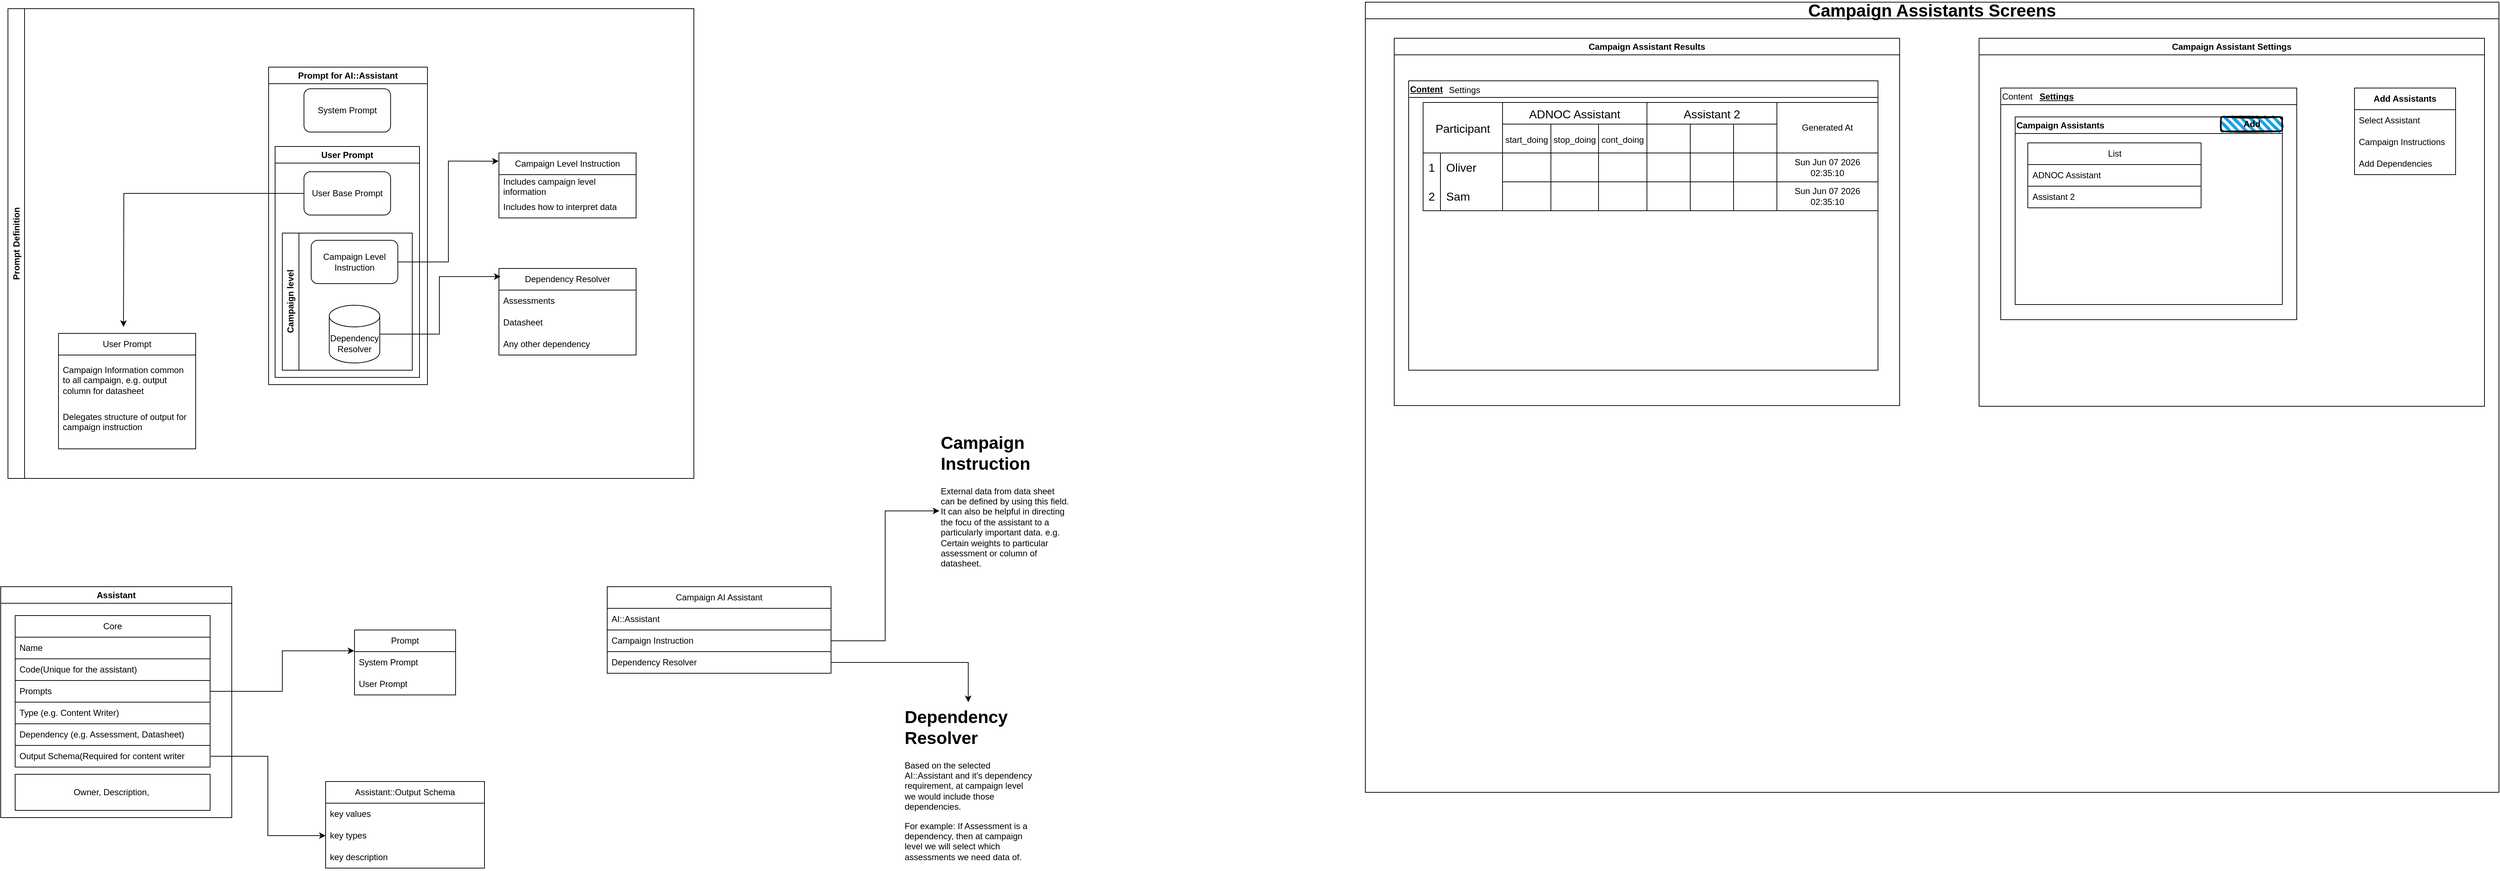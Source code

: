 <mxfile version="27.1.6">
  <diagram name="Page-1" id="SSzMfHvwIdfggM3md5LJ">
    <mxGraphModel dx="4072" dy="14756" grid="1" gridSize="10" guides="1" tooltips="1" connect="1" arrows="1" fold="1" page="1" pageScale="1" pageWidth="19200" pageHeight="12000" math="0" shadow="0">
      <root>
        <mxCell id="0" />
        <mxCell id="1" parent="0" />
        <mxCell id="PlvmzQfx7ljTFL7CO23Y-20" value="Campaign Level Instruction" style="swimlane;fontStyle=0;childLayout=stackLayout;horizontal=1;startSize=30;horizontalStack=0;resizeParent=1;resizeParentMax=0;resizeLast=0;collapsible=1;marginBottom=0;whiteSpace=wrap;html=1;" parent="1" vertex="1">
          <mxGeometry x="790" y="-661" width="190" height="90" as="geometry" />
        </mxCell>
        <mxCell id="PlvmzQfx7ljTFL7CO23Y-21" value="Includes campaign level information" style="text;strokeColor=none;fillColor=none;align=left;verticalAlign=middle;spacingLeft=4;spacingRight=4;overflow=hidden;points=[[0,0.5],[1,0.5]];portConstraint=eastwest;rotatable=0;whiteSpace=wrap;html=1;" parent="PlvmzQfx7ljTFL7CO23Y-20" vertex="1">
          <mxGeometry y="30" width="190" height="30" as="geometry" />
        </mxCell>
        <mxCell id="PlvmzQfx7ljTFL7CO23Y-23" value="Includes how to interpret data" style="text;strokeColor=none;fillColor=none;align=left;verticalAlign=middle;spacingLeft=4;spacingRight=4;overflow=hidden;points=[[0,0.5],[1,0.5]];portConstraint=eastwest;rotatable=0;whiteSpace=wrap;html=1;" parent="PlvmzQfx7ljTFL7CO23Y-20" vertex="1">
          <mxGeometry y="60" width="190" height="30" as="geometry" />
        </mxCell>
        <mxCell id="PlvmzQfx7ljTFL7CO23Y-27" value="Dependency Resolver" style="swimlane;fontStyle=0;childLayout=stackLayout;horizontal=1;startSize=30;horizontalStack=0;resizeParent=1;resizeParentMax=0;resizeLast=0;collapsible=1;marginBottom=0;whiteSpace=wrap;html=1;" parent="1" vertex="1">
          <mxGeometry x="790" y="-501" width="190" height="120" as="geometry" />
        </mxCell>
        <mxCell id="PlvmzQfx7ljTFL7CO23Y-28" value="Assessments" style="text;strokeColor=none;fillColor=none;align=left;verticalAlign=middle;spacingLeft=4;spacingRight=4;overflow=hidden;points=[[0,0.5],[1,0.5]];portConstraint=eastwest;rotatable=0;whiteSpace=wrap;html=1;" parent="PlvmzQfx7ljTFL7CO23Y-27" vertex="1">
          <mxGeometry y="30" width="190" height="30" as="geometry" />
        </mxCell>
        <mxCell id="PlvmzQfx7ljTFL7CO23Y-29" value="Datasheet" style="text;strokeColor=none;fillColor=none;align=left;verticalAlign=middle;spacingLeft=4;spacingRight=4;overflow=hidden;points=[[0,0.5],[1,0.5]];portConstraint=eastwest;rotatable=0;whiteSpace=wrap;html=1;" parent="PlvmzQfx7ljTFL7CO23Y-27" vertex="1">
          <mxGeometry y="60" width="190" height="30" as="geometry" />
        </mxCell>
        <mxCell id="PlvmzQfx7ljTFL7CO23Y-30" value="Any other dependency" style="text;strokeColor=none;fillColor=none;align=left;verticalAlign=middle;spacingLeft=4;spacingRight=4;overflow=hidden;points=[[0,0.5],[1,0.5]];portConstraint=eastwest;rotatable=0;whiteSpace=wrap;html=1;" parent="PlvmzQfx7ljTFL7CO23Y-27" vertex="1">
          <mxGeometry y="90" width="190" height="30" as="geometry" />
        </mxCell>
        <mxCell id="CMrl497mcLFZJ8g_c2Jp-1" value="User Prompt" style="swimlane;fontStyle=0;childLayout=stackLayout;horizontal=1;startSize=30;horizontalStack=0;resizeParent=1;resizeParentMax=0;resizeLast=0;collapsible=1;marginBottom=0;whiteSpace=wrap;html=1;" parent="1" vertex="1">
          <mxGeometry x="180" y="-411" width="190" height="160" as="geometry" />
        </mxCell>
        <mxCell id="CMrl497mcLFZJ8g_c2Jp-2" value="Campaign Information common to all campaign, e.g. output column for datasheet" style="text;strokeColor=none;fillColor=none;align=left;verticalAlign=middle;spacingLeft=4;spacingRight=4;overflow=hidden;points=[[0,0.5],[1,0.5]];portConstraint=eastwest;rotatable=0;whiteSpace=wrap;html=1;" parent="CMrl497mcLFZJ8g_c2Jp-1" vertex="1">
          <mxGeometry y="30" width="190" height="70" as="geometry" />
        </mxCell>
        <mxCell id="CMrl497mcLFZJ8g_c2Jp-3" value="Delegates structure of output for campaign instruction&lt;div&gt;&lt;br&gt;&lt;/div&gt;" style="text;strokeColor=none;fillColor=none;align=left;verticalAlign=middle;spacingLeft=4;spacingRight=4;overflow=hidden;points=[[0,0.5],[1,0.5]];portConstraint=eastwest;rotatable=0;whiteSpace=wrap;html=1;" parent="CMrl497mcLFZJ8g_c2Jp-1" vertex="1">
          <mxGeometry y="100" width="190" height="60" as="geometry" />
        </mxCell>
        <mxCell id="bE3iOkApcKu_SPNstHbB-1" value="Assistant" style="swimlane;whiteSpace=wrap;html=1;" vertex="1" parent="1">
          <mxGeometry x="100" y="-60" width="320" height="320" as="geometry" />
        </mxCell>
        <mxCell id="bE3iOkApcKu_SPNstHbB-2" value="Core" style="swimlane;fontStyle=0;childLayout=stackLayout;horizontal=1;startSize=30;horizontalStack=0;resizeParent=1;resizeParentMax=0;resizeLast=0;collapsible=1;marginBottom=0;whiteSpace=wrap;html=1;" vertex="1" parent="bE3iOkApcKu_SPNstHbB-1">
          <mxGeometry x="20" y="40" width="270" height="210" as="geometry" />
        </mxCell>
        <mxCell id="bE3iOkApcKu_SPNstHbB-3" value="Name" style="text;strokeColor=none;fillColor=none;align=left;verticalAlign=middle;spacingLeft=4;spacingRight=4;overflow=hidden;points=[[0,0.5],[1,0.5]];portConstraint=eastwest;rotatable=0;whiteSpace=wrap;html=1;" vertex="1" parent="bE3iOkApcKu_SPNstHbB-2">
          <mxGeometry y="30" width="270" height="30" as="geometry" />
        </mxCell>
        <mxCell id="bE3iOkApcKu_SPNstHbB-4" value="Code(Unique for the assistant)" style="text;strokeColor=default;fillColor=none;align=left;verticalAlign=middle;spacingLeft=4;spacingRight=4;overflow=hidden;points=[[0,0.5],[1,0.5]];portConstraint=eastwest;rotatable=0;whiteSpace=wrap;html=1;" vertex="1" parent="bE3iOkApcKu_SPNstHbB-2">
          <mxGeometry y="60" width="270" height="30" as="geometry" />
        </mxCell>
        <mxCell id="bE3iOkApcKu_SPNstHbB-5" value="Prompts" style="text;strokeColor=default;fillColor=none;align=left;verticalAlign=middle;spacingLeft=4;spacingRight=4;overflow=hidden;points=[[0,0.5],[1,0.5]];portConstraint=eastwest;rotatable=0;whiteSpace=wrap;html=1;" vertex="1" parent="bE3iOkApcKu_SPNstHbB-2">
          <mxGeometry y="90" width="270" height="30" as="geometry" />
        </mxCell>
        <mxCell id="bE3iOkApcKu_SPNstHbB-6" value="Type (e.g. Content Writer)" style="text;strokeColor=default;fillColor=none;align=left;verticalAlign=middle;spacingLeft=4;spacingRight=4;overflow=hidden;points=[[0,0.5],[1,0.5]];portConstraint=eastwest;rotatable=0;whiteSpace=wrap;html=1;" vertex="1" parent="bE3iOkApcKu_SPNstHbB-2">
          <mxGeometry y="120" width="270" height="30" as="geometry" />
        </mxCell>
        <mxCell id="bE3iOkApcKu_SPNstHbB-7" value="Dependency (e.g. Assessment, Datasheet)" style="text;strokeColor=default;fillColor=none;align=left;verticalAlign=middle;spacingLeft=4;spacingRight=4;overflow=hidden;points=[[0,0.5],[1,0.5]];portConstraint=eastwest;rotatable=0;whiteSpace=wrap;html=1;" vertex="1" parent="bE3iOkApcKu_SPNstHbB-2">
          <mxGeometry y="150" width="270" height="30" as="geometry" />
        </mxCell>
        <mxCell id="bE3iOkApcKu_SPNstHbB-8" value="Output Schema(Required for content writer" style="text;strokeColor=default;fillColor=none;align=left;verticalAlign=middle;spacingLeft=4;spacingRight=4;overflow=hidden;points=[[0,0.5],[1,0.5]];portConstraint=eastwest;rotatable=0;whiteSpace=wrap;html=1;perimeterSpacing=1;rounded=0;" vertex="1" parent="bE3iOkApcKu_SPNstHbB-2">
          <mxGeometry y="180" width="270" height="30" as="geometry" />
        </mxCell>
        <mxCell id="bE3iOkApcKu_SPNstHbB-20" value="" style="rounded=0;whiteSpace=wrap;html=1;" vertex="1" parent="bE3iOkApcKu_SPNstHbB-1">
          <mxGeometry x="20" y="260" width="270" height="50" as="geometry" />
        </mxCell>
        <mxCell id="bE3iOkApcKu_SPNstHbB-21" value="Owner, Description,&amp;nbsp;" style="text;html=1;align=center;verticalAlign=middle;whiteSpace=wrap;rounded=0;" vertex="1" parent="bE3iOkApcKu_SPNstHbB-1">
          <mxGeometry x="30" y="270" width="250" height="30" as="geometry" />
        </mxCell>
        <mxCell id="bE3iOkApcKu_SPNstHbB-9" value="Assistant::Output Schema" style="swimlane;fontStyle=0;childLayout=stackLayout;horizontal=1;startSize=30;horizontalStack=0;resizeParent=1;resizeParentMax=0;resizeLast=0;collapsible=1;marginBottom=0;whiteSpace=wrap;html=1;" vertex="1" parent="1">
          <mxGeometry x="550" y="210" width="220" height="120" as="geometry" />
        </mxCell>
        <mxCell id="bE3iOkApcKu_SPNstHbB-10" value="key values" style="text;strokeColor=none;fillColor=none;align=left;verticalAlign=middle;spacingLeft=4;spacingRight=4;overflow=hidden;points=[[0,0.5],[1,0.5]];portConstraint=eastwest;rotatable=0;whiteSpace=wrap;html=1;" vertex="1" parent="bE3iOkApcKu_SPNstHbB-9">
          <mxGeometry y="30" width="220" height="30" as="geometry" />
        </mxCell>
        <mxCell id="bE3iOkApcKu_SPNstHbB-11" value="key types" style="text;strokeColor=none;fillColor=none;align=left;verticalAlign=middle;spacingLeft=4;spacingRight=4;overflow=hidden;points=[[0,0.5],[1,0.5]];portConstraint=eastwest;rotatable=0;whiteSpace=wrap;html=1;" vertex="1" parent="bE3iOkApcKu_SPNstHbB-9">
          <mxGeometry y="60" width="220" height="30" as="geometry" />
        </mxCell>
        <mxCell id="bE3iOkApcKu_SPNstHbB-12" value="key description" style="text;strokeColor=none;fillColor=none;align=left;verticalAlign=middle;spacingLeft=4;spacingRight=4;overflow=hidden;points=[[0,0.5],[1,0.5]];portConstraint=eastwest;rotatable=0;whiteSpace=wrap;html=1;" vertex="1" parent="bE3iOkApcKu_SPNstHbB-9">
          <mxGeometry y="90" width="220" height="30" as="geometry" />
        </mxCell>
        <mxCell id="bE3iOkApcKu_SPNstHbB-13" style="edgeStyle=orthogonalEdgeStyle;rounded=0;orthogonalLoop=1;jettySize=auto;html=1;exitX=1;exitY=0.5;exitDx=0;exitDy=0;entryX=0;entryY=0.5;entryDx=0;entryDy=0;" edge="1" parent="1" source="bE3iOkApcKu_SPNstHbB-8" target="bE3iOkApcKu_SPNstHbB-11">
          <mxGeometry relative="1" as="geometry" />
        </mxCell>
        <mxCell id="bE3iOkApcKu_SPNstHbB-15" style="edgeStyle=orthogonalEdgeStyle;rounded=0;orthogonalLoop=1;jettySize=auto;html=1;exitX=1;exitY=0.5;exitDx=0;exitDy=0;entryX=-0.003;entryY=-0.038;entryDx=0;entryDy=0;entryPerimeter=0;" edge="1" parent="1" source="bE3iOkApcKu_SPNstHbB-5" target="bE3iOkApcKu_SPNstHbB-48">
          <mxGeometry relative="1" as="geometry">
            <mxPoint x="560" y="10" as="targetPoint" />
          </mxGeometry>
        </mxCell>
        <mxCell id="bE3iOkApcKu_SPNstHbB-16" value="Campaign AI Assistant" style="swimlane;fontStyle=0;childLayout=stackLayout;horizontal=1;startSize=30;horizontalStack=0;resizeParent=1;resizeParentMax=0;resizeLast=0;collapsible=1;marginBottom=0;whiteSpace=wrap;html=1;" vertex="1" parent="1">
          <mxGeometry x="940" y="-60" width="310" height="120" as="geometry" />
        </mxCell>
        <mxCell id="bE3iOkApcKu_SPNstHbB-18" value="AI::Assistant" style="text;strokeColor=none;fillColor=none;align=left;verticalAlign=middle;spacingLeft=4;spacingRight=4;overflow=hidden;points=[[0,0.5],[1,0.5]];portConstraint=eastwest;rotatable=0;whiteSpace=wrap;html=1;" vertex="1" parent="bE3iOkApcKu_SPNstHbB-16">
          <mxGeometry y="30" width="310" height="30" as="geometry" />
        </mxCell>
        <mxCell id="bE3iOkApcKu_SPNstHbB-19" value="Campaign Instruction" style="text;strokeColor=default;fillColor=none;align=left;verticalAlign=middle;spacingLeft=4;spacingRight=4;overflow=hidden;points=[[0,0.5],[1,0.5]];portConstraint=eastwest;rotatable=0;whiteSpace=wrap;html=1;" vertex="1" parent="bE3iOkApcKu_SPNstHbB-16">
          <mxGeometry y="60" width="310" height="30" as="geometry" />
        </mxCell>
        <mxCell id="bE3iOkApcKu_SPNstHbB-24" value="Dependency Resolver" style="text;strokeColor=none;fillColor=none;align=left;verticalAlign=middle;spacingLeft=4;spacingRight=4;overflow=hidden;points=[[0,0.5],[1,0.5]];portConstraint=eastwest;rotatable=0;whiteSpace=wrap;html=1;" vertex="1" parent="bE3iOkApcKu_SPNstHbB-16">
          <mxGeometry y="90" width="310" height="30" as="geometry" />
        </mxCell>
        <mxCell id="bE3iOkApcKu_SPNstHbB-32" value="Prompt for AI::Assistant" style="swimlane;whiteSpace=wrap;html=1;" vertex="1" parent="1">
          <mxGeometry x="471" y="-780" width="220" height="440" as="geometry" />
        </mxCell>
        <mxCell id="bE3iOkApcKu_SPNstHbB-33" value="System Prompt" style="rounded=1;whiteSpace=wrap;html=1;" vertex="1" parent="bE3iOkApcKu_SPNstHbB-32">
          <mxGeometry x="49" y="30" width="120" height="60" as="geometry" />
        </mxCell>
        <mxCell id="bE3iOkApcKu_SPNstHbB-41" style="edgeStyle=orthogonalEdgeStyle;rounded=0;orthogonalLoop=1;jettySize=auto;html=1;exitX=0;exitY=0.5;exitDx=0;exitDy=0;" edge="1" parent="bE3iOkApcKu_SPNstHbB-32" source="bE3iOkApcKu_SPNstHbB-34">
          <mxGeometry relative="1" as="geometry">
            <mxPoint x="-201" y="360" as="targetPoint" />
          </mxGeometry>
        </mxCell>
        <mxCell id="bE3iOkApcKu_SPNstHbB-34" value="User Base Prompt" style="rounded=1;whiteSpace=wrap;html=1;" vertex="1" parent="bE3iOkApcKu_SPNstHbB-32">
          <mxGeometry x="49" y="145" width="120" height="60" as="geometry" />
        </mxCell>
        <mxCell id="bE3iOkApcKu_SPNstHbB-35" value="Campaign level" style="swimlane;horizontal=0;whiteSpace=wrap;html=1;" vertex="1" parent="bE3iOkApcKu_SPNstHbB-32">
          <mxGeometry x="19" y="230" width="180" height="190" as="geometry" />
        </mxCell>
        <mxCell id="bE3iOkApcKu_SPNstHbB-36" value="Campaign Level Instruction" style="rounded=1;whiteSpace=wrap;html=1;" vertex="1" parent="bE3iOkApcKu_SPNstHbB-35">
          <mxGeometry x="40" y="10" width="120" height="60" as="geometry" />
        </mxCell>
        <mxCell id="bE3iOkApcKu_SPNstHbB-37" style="edgeStyle=orthogonalEdgeStyle;rounded=0;orthogonalLoop=1;jettySize=auto;html=1;exitX=1;exitY=0;exitDx=0;exitDy=0;" edge="1" parent="bE3iOkApcKu_SPNstHbB-32" source="bE3iOkApcKu_SPNstHbB-38">
          <mxGeometry relative="1" as="geometry">
            <mxPoint x="209.069" y="110" as="targetPoint" />
          </mxGeometry>
        </mxCell>
        <mxCell id="bE3iOkApcKu_SPNstHbB-38" value="User Prompt" style="swimlane;whiteSpace=wrap;html=1;" vertex="1" parent="bE3iOkApcKu_SPNstHbB-32">
          <mxGeometry x="9" y="110" width="200" height="320" as="geometry" />
        </mxCell>
        <mxCell id="bE3iOkApcKu_SPNstHbB-39" value="Dependency Resolver" style="shape=cylinder3;whiteSpace=wrap;html=1;boundedLbl=1;backgroundOutline=1;size=15;" vertex="1" parent="bE3iOkApcKu_SPNstHbB-38">
          <mxGeometry x="75" y="220" width="70" height="80" as="geometry" />
        </mxCell>
        <mxCell id="bE3iOkApcKu_SPNstHbB-42" style="edgeStyle=orthogonalEdgeStyle;rounded=0;orthogonalLoop=1;jettySize=auto;html=1;exitX=1;exitY=0.5;exitDx=0;exitDy=0;entryX=-0.002;entryY=0.126;entryDx=0;entryDy=0;entryPerimeter=0;" edge="1" parent="1" source="bE3iOkApcKu_SPNstHbB-36" target="PlvmzQfx7ljTFL7CO23Y-20">
          <mxGeometry relative="1" as="geometry" />
        </mxCell>
        <mxCell id="bE3iOkApcKu_SPNstHbB-43" style="edgeStyle=orthogonalEdgeStyle;rounded=0;orthogonalLoop=1;jettySize=auto;html=1;exitX=1;exitY=0.5;exitDx=0;exitDy=0;exitPerimeter=0;entryX=0.012;entryY=0.094;entryDx=0;entryDy=0;entryPerimeter=0;" edge="1" parent="1" source="bE3iOkApcKu_SPNstHbB-39" target="PlvmzQfx7ljTFL7CO23Y-27">
          <mxGeometry relative="1" as="geometry" />
        </mxCell>
        <mxCell id="bE3iOkApcKu_SPNstHbB-45" value="&lt;h1 style=&quot;margin-top: 0px;&quot;&gt;Dependency Resolver&lt;/h1&gt;&lt;p&gt;Based on the selected AI::Assistant and it&#39;s dependency requirement, at campaign level we would include those dependencies.&lt;/p&gt;&lt;p&gt;For example: If Assessment is a dependency, then at campaign level we will select which assessments we need data of.&lt;/p&gt;" style="text;html=1;whiteSpace=wrap;overflow=hidden;rounded=0;" vertex="1" parent="1">
          <mxGeometry x="1350" y="100" width="180" height="230" as="geometry" />
        </mxCell>
        <mxCell id="bE3iOkApcKu_SPNstHbB-46" style="edgeStyle=orthogonalEdgeStyle;rounded=0;orthogonalLoop=1;jettySize=auto;html=1;exitX=1;exitY=0.5;exitDx=0;exitDy=0;" edge="1" parent="1" source="bE3iOkApcKu_SPNstHbB-24" target="bE3iOkApcKu_SPNstHbB-45">
          <mxGeometry relative="1" as="geometry" />
        </mxCell>
        <mxCell id="bE3iOkApcKu_SPNstHbB-47" value="Prompt" style="swimlane;fontStyle=0;childLayout=stackLayout;horizontal=1;startSize=30;horizontalStack=0;resizeParent=1;resizeParentMax=0;resizeLast=0;collapsible=1;marginBottom=0;whiteSpace=wrap;html=1;" vertex="1" parent="1">
          <mxGeometry x="590" width="140" height="90" as="geometry" />
        </mxCell>
        <mxCell id="bE3iOkApcKu_SPNstHbB-48" value="System Prompt" style="text;strokeColor=none;fillColor=none;align=left;verticalAlign=middle;spacingLeft=4;spacingRight=4;overflow=hidden;points=[[0,0.5],[1,0.5]];portConstraint=eastwest;rotatable=0;whiteSpace=wrap;html=1;" vertex="1" parent="bE3iOkApcKu_SPNstHbB-47">
          <mxGeometry y="30" width="140" height="30" as="geometry" />
        </mxCell>
        <mxCell id="bE3iOkApcKu_SPNstHbB-49" value="User Prompt" style="text;strokeColor=none;fillColor=none;align=left;verticalAlign=middle;spacingLeft=4;spacingRight=4;overflow=hidden;points=[[0,0.5],[1,0.5]];portConstraint=eastwest;rotatable=0;whiteSpace=wrap;html=1;" vertex="1" parent="bE3iOkApcKu_SPNstHbB-47">
          <mxGeometry y="60" width="140" height="30" as="geometry" />
        </mxCell>
        <mxCell id="bE3iOkApcKu_SPNstHbB-51" value="&lt;h1 style=&quot;margin-top: 0px;&quot;&gt;Campaign Instruction&lt;/h1&gt;&lt;p&gt;External data from data sheet can be defined by using this field. It can also be helpful in directing the focu of the assistant to a particularly important data. e.g. Certain weights to particular assessment or column of datasheet.&lt;/p&gt;" style="text;html=1;whiteSpace=wrap;overflow=hidden;rounded=0;" vertex="1" parent="1">
          <mxGeometry x="1400" y="-280" width="180" height="230" as="geometry" />
        </mxCell>
        <mxCell id="bE3iOkApcKu_SPNstHbB-52" style="edgeStyle=orthogonalEdgeStyle;rounded=0;orthogonalLoop=1;jettySize=auto;html=1;exitX=1;exitY=0.5;exitDx=0;exitDy=0;entryX=0;entryY=0.5;entryDx=0;entryDy=0;" edge="1" parent="1" source="bE3iOkApcKu_SPNstHbB-19" target="bE3iOkApcKu_SPNstHbB-51">
          <mxGeometry relative="1" as="geometry" />
        </mxCell>
        <mxCell id="bE3iOkApcKu_SPNstHbB-53" value="Prompt Definition" style="swimlane;horizontal=0;whiteSpace=wrap;html=1;" vertex="1" parent="1">
          <mxGeometry x="110" y="-861" width="950" height="651" as="geometry" />
        </mxCell>
        <mxCell id="bE3iOkApcKu_SPNstHbB-54" value="Campaign Assistants Screens" style="swimlane;whiteSpace=wrap;html=1;swimlaneLine=1;fontSize=24;" vertex="1" parent="1">
          <mxGeometry x="1990" y="-870" width="1570" height="1095" as="geometry" />
        </mxCell>
        <mxCell id="bE3iOkApcKu_SPNstHbB-55" value="Campaign Assistant Results" style="swimlane;whiteSpace=wrap;html=1;" vertex="1" parent="bE3iOkApcKu_SPNstHbB-54">
          <mxGeometry x="40" y="50" width="700" height="509" as="geometry" />
        </mxCell>
        <mxCell id="bE3iOkApcKu_SPNstHbB-57" value="ADNOC Assistant" style="shape=table;startSize=30;container=1;collapsible=0;childLayout=tableLayout;strokeColor=default;fontSize=16;" vertex="1" parent="bE3iOkApcKu_SPNstHbB-55">
          <mxGeometry x="150" y="89" width="200" height="150" as="geometry" />
        </mxCell>
        <mxCell id="bE3iOkApcKu_SPNstHbB-58" value="" style="shape=tableRow;horizontal=0;startSize=0;swimlaneHead=0;swimlaneBody=0;strokeColor=inherit;top=0;left=0;bottom=0;right=0;collapsible=0;dropTarget=0;fillColor=none;points=[[0,0.5],[1,0.5]];portConstraint=eastwest;fontSize=16;" vertex="1" parent="bE3iOkApcKu_SPNstHbB-57">
          <mxGeometry y="30" width="200" height="40" as="geometry" />
        </mxCell>
        <mxCell id="bE3iOkApcKu_SPNstHbB-59" value="&lt;font style=&quot;font-size: 12px;&quot;&gt;start_doing&lt;/font&gt;" style="shape=partialRectangle;html=1;whiteSpace=wrap;connectable=0;strokeColor=inherit;overflow=hidden;fillColor=none;top=0;left=0;bottom=0;right=0;pointerEvents=1;fontSize=16;" vertex="1" parent="bE3iOkApcKu_SPNstHbB-58">
          <mxGeometry width="67" height="40" as="geometry">
            <mxRectangle width="67" height="40" as="alternateBounds" />
          </mxGeometry>
        </mxCell>
        <mxCell id="bE3iOkApcKu_SPNstHbB-60" value="&lt;span style=&quot;font-size: 12px;&quot;&gt;stop_doing&lt;/span&gt;" style="shape=partialRectangle;html=1;whiteSpace=wrap;connectable=0;strokeColor=inherit;overflow=hidden;fillColor=none;top=0;left=0;bottom=0;right=0;pointerEvents=1;fontSize=16;" vertex="1" parent="bE3iOkApcKu_SPNstHbB-58">
          <mxGeometry x="67" width="66" height="40" as="geometry">
            <mxRectangle width="66" height="40" as="alternateBounds" />
          </mxGeometry>
        </mxCell>
        <mxCell id="bE3iOkApcKu_SPNstHbB-61" value="&lt;font style=&quot;font-size: 12px;&quot;&gt;cont_doing&lt;/font&gt;" style="shape=partialRectangle;html=1;whiteSpace=wrap;connectable=0;strokeColor=inherit;overflow=hidden;fillColor=none;top=0;left=0;bottom=0;right=0;pointerEvents=1;fontSize=16;" vertex="1" parent="bE3iOkApcKu_SPNstHbB-58">
          <mxGeometry x="133" width="67" height="40" as="geometry">
            <mxRectangle width="67" height="40" as="alternateBounds" />
          </mxGeometry>
        </mxCell>
        <mxCell id="bE3iOkApcKu_SPNstHbB-62" value="" style="shape=tableRow;horizontal=0;startSize=0;swimlaneHead=0;swimlaneBody=0;strokeColor=inherit;top=0;left=0;bottom=0;right=0;collapsible=0;dropTarget=0;fillColor=none;points=[[0,0.5],[1,0.5]];portConstraint=eastwest;fontSize=16;" vertex="1" parent="bE3iOkApcKu_SPNstHbB-57">
          <mxGeometry y="70" width="200" height="40" as="geometry" />
        </mxCell>
        <mxCell id="bE3iOkApcKu_SPNstHbB-63" value="" style="shape=partialRectangle;html=1;whiteSpace=wrap;connectable=0;strokeColor=inherit;overflow=hidden;fillColor=none;top=0;left=0;bottom=0;right=0;pointerEvents=1;fontSize=16;" vertex="1" parent="bE3iOkApcKu_SPNstHbB-62">
          <mxGeometry width="67" height="40" as="geometry">
            <mxRectangle width="67" height="40" as="alternateBounds" />
          </mxGeometry>
        </mxCell>
        <mxCell id="bE3iOkApcKu_SPNstHbB-64" value="" style="shape=partialRectangle;html=1;whiteSpace=wrap;connectable=0;strokeColor=inherit;overflow=hidden;fillColor=none;top=0;left=0;bottom=0;right=0;pointerEvents=1;fontSize=16;" vertex="1" parent="bE3iOkApcKu_SPNstHbB-62">
          <mxGeometry x="67" width="66" height="40" as="geometry">
            <mxRectangle width="66" height="40" as="alternateBounds" />
          </mxGeometry>
        </mxCell>
        <mxCell id="bE3iOkApcKu_SPNstHbB-65" value="" style="shape=partialRectangle;html=1;whiteSpace=wrap;connectable=0;strokeColor=inherit;overflow=hidden;fillColor=none;top=0;left=0;bottom=0;right=0;pointerEvents=1;fontSize=16;" vertex="1" parent="bE3iOkApcKu_SPNstHbB-62">
          <mxGeometry x="133" width="67" height="40" as="geometry">
            <mxRectangle width="67" height="40" as="alternateBounds" />
          </mxGeometry>
        </mxCell>
        <mxCell id="bE3iOkApcKu_SPNstHbB-66" value="" style="shape=tableRow;horizontal=0;startSize=0;swimlaneHead=0;swimlaneBody=0;strokeColor=inherit;top=0;left=0;bottom=0;right=0;collapsible=0;dropTarget=0;fillColor=none;points=[[0,0.5],[1,0.5]];portConstraint=eastwest;fontSize=16;" vertex="1" parent="bE3iOkApcKu_SPNstHbB-57">
          <mxGeometry y="110" width="200" height="40" as="geometry" />
        </mxCell>
        <mxCell id="bE3iOkApcKu_SPNstHbB-67" value="" style="shape=partialRectangle;html=1;whiteSpace=wrap;connectable=0;strokeColor=inherit;overflow=hidden;fillColor=none;top=0;left=0;bottom=0;right=0;pointerEvents=1;fontSize=16;" vertex="1" parent="bE3iOkApcKu_SPNstHbB-66">
          <mxGeometry width="67" height="40" as="geometry">
            <mxRectangle width="67" height="40" as="alternateBounds" />
          </mxGeometry>
        </mxCell>
        <mxCell id="bE3iOkApcKu_SPNstHbB-68" value="" style="shape=partialRectangle;html=1;whiteSpace=wrap;connectable=0;strokeColor=inherit;overflow=hidden;fillColor=none;top=0;left=0;bottom=0;right=0;pointerEvents=1;fontSize=16;" vertex="1" parent="bE3iOkApcKu_SPNstHbB-66">
          <mxGeometry x="67" width="66" height="40" as="geometry">
            <mxRectangle width="66" height="40" as="alternateBounds" />
          </mxGeometry>
        </mxCell>
        <mxCell id="bE3iOkApcKu_SPNstHbB-69" value="" style="shape=partialRectangle;html=1;whiteSpace=wrap;connectable=0;strokeColor=inherit;overflow=hidden;fillColor=none;top=0;left=0;bottom=0;right=0;pointerEvents=1;fontSize=16;" vertex="1" parent="bE3iOkApcKu_SPNstHbB-66">
          <mxGeometry x="133" width="67" height="40" as="geometry">
            <mxRectangle width="67" height="40" as="alternateBounds" />
          </mxGeometry>
        </mxCell>
        <mxCell id="bE3iOkApcKu_SPNstHbB-84" value="Assistant 2" style="shape=table;startSize=30;container=1;collapsible=0;childLayout=tableLayout;strokeColor=default;fontSize=16;" vertex="1" parent="bE3iOkApcKu_SPNstHbB-55">
          <mxGeometry x="350" y="89" width="180" height="150" as="geometry" />
        </mxCell>
        <mxCell id="bE3iOkApcKu_SPNstHbB-93" value="" style="shape=tableRow;horizontal=1;startSize=0;swimlaneHead=0;swimlaneBody=0;strokeColor=inherit;top=0;left=0;bottom=0;right=0;collapsible=0;dropTarget=0;fillColor=none;points=[[0,0.5],[1,0.5]];portConstraint=eastwest;fontSize=16;" vertex="1" parent="bE3iOkApcKu_SPNstHbB-84">
          <mxGeometry y="30" width="180" height="40" as="geometry" />
        </mxCell>
        <mxCell id="bE3iOkApcKu_SPNstHbB-94" value="" style="shape=partialRectangle;html=1;whiteSpace=wrap;connectable=0;strokeColor=inherit;overflow=hidden;fillColor=none;top=0;left=0;bottom=0;right=0;pointerEvents=1;fontSize=16;" vertex="1" parent="bE3iOkApcKu_SPNstHbB-93">
          <mxGeometry width="60" height="40" as="geometry">
            <mxRectangle width="60" height="40" as="alternateBounds" />
          </mxGeometry>
        </mxCell>
        <mxCell id="bE3iOkApcKu_SPNstHbB-95" value="" style="shape=partialRectangle;html=1;whiteSpace=wrap;connectable=0;strokeColor=inherit;overflow=hidden;fillColor=none;top=0;left=0;bottom=0;right=0;pointerEvents=1;fontSize=16;" vertex="1" parent="bE3iOkApcKu_SPNstHbB-93">
          <mxGeometry x="60" width="60" height="40" as="geometry">
            <mxRectangle width="60" height="40" as="alternateBounds" />
          </mxGeometry>
        </mxCell>
        <mxCell id="bE3iOkApcKu_SPNstHbB-96" value="" style="shape=partialRectangle;html=1;whiteSpace=wrap;connectable=0;strokeColor=inherit;overflow=hidden;fillColor=none;top=0;left=0;bottom=0;right=0;pointerEvents=1;fontSize=16;" vertex="1" parent="bE3iOkApcKu_SPNstHbB-93">
          <mxGeometry x="120" width="60" height="40" as="geometry">
            <mxRectangle width="60" height="40" as="alternateBounds" />
          </mxGeometry>
        </mxCell>
        <mxCell id="bE3iOkApcKu_SPNstHbB-85" value="" style="shape=tableRow;horizontal=0;startSize=0;swimlaneHead=0;swimlaneBody=0;strokeColor=inherit;top=0;left=0;bottom=0;right=0;collapsible=0;dropTarget=0;fillColor=none;points=[[0,0.5],[1,0.5]];portConstraint=eastwest;fontSize=16;" vertex="1" parent="bE3iOkApcKu_SPNstHbB-84">
          <mxGeometry y="70" width="180" height="40" as="geometry" />
        </mxCell>
        <mxCell id="bE3iOkApcKu_SPNstHbB-86" value="" style="shape=partialRectangle;html=1;whiteSpace=wrap;connectable=0;strokeColor=inherit;overflow=hidden;fillColor=none;top=0;left=0;bottom=0;right=0;pointerEvents=1;fontSize=16;" vertex="1" parent="bE3iOkApcKu_SPNstHbB-85">
          <mxGeometry width="60" height="40" as="geometry">
            <mxRectangle width="60" height="40" as="alternateBounds" />
          </mxGeometry>
        </mxCell>
        <mxCell id="bE3iOkApcKu_SPNstHbB-87" value="" style="shape=partialRectangle;html=1;whiteSpace=wrap;connectable=0;strokeColor=inherit;overflow=hidden;fillColor=none;top=0;left=0;bottom=0;right=0;pointerEvents=1;fontSize=16;" vertex="1" parent="bE3iOkApcKu_SPNstHbB-85">
          <mxGeometry x="60" width="60" height="40" as="geometry">
            <mxRectangle width="60" height="40" as="alternateBounds" />
          </mxGeometry>
        </mxCell>
        <mxCell id="bE3iOkApcKu_SPNstHbB-88" value="" style="shape=partialRectangle;html=1;whiteSpace=wrap;connectable=0;strokeColor=inherit;overflow=hidden;fillColor=none;top=0;left=0;bottom=0;right=0;pointerEvents=1;fontSize=16;" vertex="1" parent="bE3iOkApcKu_SPNstHbB-85">
          <mxGeometry x="120" width="60" height="40" as="geometry">
            <mxRectangle width="60" height="40" as="alternateBounds" />
          </mxGeometry>
        </mxCell>
        <mxCell id="bE3iOkApcKu_SPNstHbB-89" value="" style="shape=tableRow;horizontal=0;startSize=0;swimlaneHead=0;swimlaneBody=0;strokeColor=inherit;top=0;left=0;bottom=0;right=0;collapsible=0;dropTarget=0;fillColor=none;points=[[0,0.5],[1,0.5]];portConstraint=eastwest;fontSize=16;" vertex="1" parent="bE3iOkApcKu_SPNstHbB-84">
          <mxGeometry y="110" width="180" height="40" as="geometry" />
        </mxCell>
        <mxCell id="bE3iOkApcKu_SPNstHbB-90" value="" style="shape=partialRectangle;html=1;whiteSpace=wrap;connectable=0;strokeColor=inherit;overflow=hidden;fillColor=none;top=0;left=0;bottom=0;right=0;pointerEvents=1;fontSize=16;" vertex="1" parent="bE3iOkApcKu_SPNstHbB-89">
          <mxGeometry width="60" height="40" as="geometry">
            <mxRectangle width="60" height="40" as="alternateBounds" />
          </mxGeometry>
        </mxCell>
        <mxCell id="bE3iOkApcKu_SPNstHbB-91" value="" style="shape=partialRectangle;html=1;whiteSpace=wrap;connectable=0;strokeColor=inherit;overflow=hidden;fillColor=none;top=0;left=0;bottom=0;right=0;pointerEvents=1;fontSize=16;" vertex="1" parent="bE3iOkApcKu_SPNstHbB-89">
          <mxGeometry x="60" width="60" height="40" as="geometry">
            <mxRectangle width="60" height="40" as="alternateBounds" />
          </mxGeometry>
        </mxCell>
        <mxCell id="bE3iOkApcKu_SPNstHbB-92" value="" style="shape=partialRectangle;html=1;whiteSpace=wrap;connectable=0;strokeColor=inherit;overflow=hidden;fillColor=none;top=0;left=0;bottom=0;right=0;pointerEvents=1;fontSize=16;" vertex="1" parent="bE3iOkApcKu_SPNstHbB-89">
          <mxGeometry x="120" width="60" height="40" as="geometry">
            <mxRectangle width="60" height="40" as="alternateBounds" />
          </mxGeometry>
        </mxCell>
        <mxCell id="bE3iOkApcKu_SPNstHbB-97" value="Participant" style="shape=table;startSize=70;container=1;collapsible=0;childLayout=tableLayout;fixedRows=1;rowLines=0;fontStyle=0;strokeColor=default;fontSize=16;" vertex="1" parent="bE3iOkApcKu_SPNstHbB-55">
          <mxGeometry x="40" y="89" width="110" height="150" as="geometry" />
        </mxCell>
        <mxCell id="bE3iOkApcKu_SPNstHbB-98" value="" style="shape=tableRow;horizontal=0;startSize=0;swimlaneHead=0;swimlaneBody=0;top=0;left=0;bottom=0;right=0;collapsible=0;dropTarget=0;fillColor=none;points=[[0,0.5],[1,0.5]];portConstraint=eastwest;strokeColor=inherit;fontSize=16;" vertex="1" parent="bE3iOkApcKu_SPNstHbB-97">
          <mxGeometry y="70" width="110" height="40" as="geometry" />
        </mxCell>
        <mxCell id="bE3iOkApcKu_SPNstHbB-99" value="1" style="shape=partialRectangle;html=1;whiteSpace=wrap;connectable=0;fillColor=none;top=0;left=0;bottom=0;right=0;overflow=hidden;pointerEvents=1;strokeColor=inherit;fontSize=16;" vertex="1" parent="bE3iOkApcKu_SPNstHbB-98">
          <mxGeometry width="24" height="40" as="geometry">
            <mxRectangle width="24" height="40" as="alternateBounds" />
          </mxGeometry>
        </mxCell>
        <mxCell id="bE3iOkApcKu_SPNstHbB-100" value="Oliver" style="shape=partialRectangle;html=1;whiteSpace=wrap;connectable=0;fillColor=none;top=0;left=0;bottom=0;right=0;align=left;spacingLeft=6;overflow=hidden;strokeColor=inherit;fontSize=16;" vertex="1" parent="bE3iOkApcKu_SPNstHbB-98">
          <mxGeometry x="24" width="86" height="40" as="geometry">
            <mxRectangle width="86" height="40" as="alternateBounds" />
          </mxGeometry>
        </mxCell>
        <mxCell id="bE3iOkApcKu_SPNstHbB-101" value="" style="shape=tableRow;horizontal=0;startSize=0;swimlaneHead=0;swimlaneBody=0;top=0;left=0;bottom=0;right=0;collapsible=0;dropTarget=0;fillColor=none;points=[[0,0.5],[1,0.5]];portConstraint=eastwest;strokeColor=inherit;fontSize=16;" vertex="1" parent="bE3iOkApcKu_SPNstHbB-97">
          <mxGeometry y="110" width="110" height="40" as="geometry" />
        </mxCell>
        <mxCell id="bE3iOkApcKu_SPNstHbB-102" value="2" style="shape=partialRectangle;html=1;whiteSpace=wrap;connectable=0;fillColor=none;top=0;left=0;bottom=0;right=0;overflow=hidden;strokeColor=inherit;fontSize=16;" vertex="1" parent="bE3iOkApcKu_SPNstHbB-101">
          <mxGeometry width="24" height="40" as="geometry">
            <mxRectangle width="24" height="40" as="alternateBounds" />
          </mxGeometry>
        </mxCell>
        <mxCell id="bE3iOkApcKu_SPNstHbB-103" value="Sam" style="shape=partialRectangle;html=1;whiteSpace=wrap;connectable=0;fillColor=none;top=0;left=0;bottom=0;right=0;align=left;spacingLeft=6;overflow=hidden;strokeColor=inherit;fontSize=16;" vertex="1" parent="bE3iOkApcKu_SPNstHbB-101">
          <mxGeometry x="24" width="86" height="40" as="geometry">
            <mxRectangle width="86" height="40" as="alternateBounds" />
          </mxGeometry>
        </mxCell>
        <mxCell id="bE3iOkApcKu_SPNstHbB-107" value="&lt;u&gt;Content&lt;/u&gt;" style="swimlane;whiteSpace=wrap;html=1;align=left;" vertex="1" parent="bE3iOkApcKu_SPNstHbB-55">
          <mxGeometry x="20" y="59" width="650" height="401" as="geometry" />
        </mxCell>
        <mxCell id="bE3iOkApcKu_SPNstHbB-108" value="Settings" style="text;html=1;align=center;verticalAlign=middle;whiteSpace=wrap;rounded=0;" vertex="1" parent="bE3iOkApcKu_SPNstHbB-107">
          <mxGeometry x="45" y="-5" width="65" height="35" as="geometry" />
        </mxCell>
        <mxCell id="bE3iOkApcKu_SPNstHbB-112" value="Generated At" style="swimlane;fontStyle=0;childLayout=stackLayout;horizontal=1;startSize=70;horizontalStack=0;resizeParent=1;resizeParentMax=0;resizeLast=0;collapsible=1;marginBottom=0;whiteSpace=wrap;html=1;" vertex="1" parent="bE3iOkApcKu_SPNstHbB-107">
          <mxGeometry x="510" y="30" width="140" height="150" as="geometry" />
        </mxCell>
        <UserObject label="%date{ddd mmm dd yyyy HH:MM:ss}%" placeholders="1" id="bE3iOkApcKu_SPNstHbB-116">
          <mxCell style="text;html=1;strokeColor=none;fillColor=none;align=center;verticalAlign=middle;whiteSpace=wrap;overflow=hidden;" vertex="1" parent="bE3iOkApcKu_SPNstHbB-112">
            <mxGeometry y="70" width="140" height="40" as="geometry" />
          </mxCell>
        </UserObject>
        <UserObject label="%date{ddd mmm dd yyyy HH:MM:ss}%" placeholders="1" id="bE3iOkApcKu_SPNstHbB-117">
          <mxCell style="text;html=1;strokeColor=default;fillColor=none;align=center;verticalAlign=middle;whiteSpace=wrap;overflow=hidden;" vertex="1" parent="bE3iOkApcKu_SPNstHbB-112">
            <mxGeometry y="110" width="140" height="40" as="geometry" />
          </mxCell>
        </UserObject>
        <mxCell id="bE3iOkApcKu_SPNstHbB-56" value="Campaign Assistant Settings" style="swimlane;whiteSpace=wrap;html=1;" vertex="1" parent="bE3iOkApcKu_SPNstHbB-54">
          <mxGeometry x="850" y="50" width="700" height="510" as="geometry" />
        </mxCell>
        <mxCell id="bE3iOkApcKu_SPNstHbB-109" value="&lt;span style=&quot;font-weight: normal;&quot;&gt;Content&lt;/span&gt;" style="swimlane;whiteSpace=wrap;html=1;align=left;" vertex="1" parent="bE3iOkApcKu_SPNstHbB-56">
          <mxGeometry x="30" y="69" width="410" height="321" as="geometry" />
        </mxCell>
        <mxCell id="bE3iOkApcKu_SPNstHbB-110" value="&lt;b&gt;&lt;u&gt;Settings&lt;/u&gt;&lt;/b&gt;" style="text;html=1;align=center;verticalAlign=middle;whiteSpace=wrap;rounded=0;" vertex="1" parent="bE3iOkApcKu_SPNstHbB-109">
          <mxGeometry x="45" y="-6" width="65" height="35" as="geometry" />
        </mxCell>
        <mxCell id="bE3iOkApcKu_SPNstHbB-123" value="Campaign Assistants" style="swimlane;whiteSpace=wrap;html=1;align=left;" vertex="1" parent="bE3iOkApcKu_SPNstHbB-109">
          <mxGeometry x="20" y="40" width="370" height="260" as="geometry" />
        </mxCell>
        <mxCell id="bE3iOkApcKu_SPNstHbB-124" value="" style="rounded=1;whiteSpace=wrap;html=1;strokeWidth=2;fillWeight=4;hachureGap=8;hachureAngle=45;fillColor=#1ba1e2;sketch=1;" vertex="1" parent="bE3iOkApcKu_SPNstHbB-123">
          <mxGeometry x="285" width="85" height="20" as="geometry" />
        </mxCell>
        <mxCell id="bE3iOkApcKu_SPNstHbB-125" value="Add" style="text;html=1;align=center;verticalAlign=middle;whiteSpace=wrap;rounded=0;fontStyle=1" vertex="1" parent="bE3iOkApcKu_SPNstHbB-123">
          <mxGeometry x="297.5" y="-5" width="60" height="30" as="geometry" />
        </mxCell>
        <mxCell id="bE3iOkApcKu_SPNstHbB-135" value="List" style="swimlane;fontStyle=0;childLayout=stackLayout;horizontal=1;startSize=30;horizontalStack=0;resizeParent=1;resizeParentMax=0;resizeLast=0;collapsible=1;marginBottom=0;whiteSpace=wrap;html=1;" vertex="1" parent="bE3iOkApcKu_SPNstHbB-123">
          <mxGeometry x="17.5" y="36" width="240" height="90" as="geometry" />
        </mxCell>
        <mxCell id="bE3iOkApcKu_SPNstHbB-136" value="ADNOC Assistant" style="text;strokeColor=none;fillColor=none;align=left;verticalAlign=middle;spacingLeft=4;spacingRight=4;overflow=hidden;points=[[0,0.5],[1,0.5]];portConstraint=eastwest;rotatable=0;whiteSpace=wrap;html=1;" vertex="1" parent="bE3iOkApcKu_SPNstHbB-135">
          <mxGeometry y="30" width="240" height="30" as="geometry" />
        </mxCell>
        <mxCell id="bE3iOkApcKu_SPNstHbB-137" value="Assistant 2" style="text;strokeColor=default;fillColor=none;align=left;verticalAlign=middle;spacingLeft=4;spacingRight=4;overflow=hidden;points=[[0,0.5],[1,0.5]];portConstraint=eastwest;rotatable=0;whiteSpace=wrap;html=1;" vertex="1" parent="bE3iOkApcKu_SPNstHbB-135">
          <mxGeometry y="60" width="240" height="30" as="geometry" />
        </mxCell>
        <mxCell id="bE3iOkApcKu_SPNstHbB-141" value="&lt;b&gt;Add Assistants&lt;/b&gt;" style="swimlane;fontStyle=0;childLayout=stackLayout;horizontal=1;startSize=30;horizontalStack=0;resizeParent=1;resizeParentMax=0;resizeLast=0;collapsible=1;marginBottom=0;whiteSpace=wrap;html=1;" vertex="1" parent="bE3iOkApcKu_SPNstHbB-56">
          <mxGeometry x="520" y="69" width="140" height="120" as="geometry" />
        </mxCell>
        <mxCell id="bE3iOkApcKu_SPNstHbB-142" value="Select Assistant" style="text;strokeColor=none;fillColor=none;align=left;verticalAlign=middle;spacingLeft=4;spacingRight=4;overflow=hidden;points=[[0,0.5],[1,0.5]];portConstraint=eastwest;rotatable=0;whiteSpace=wrap;html=1;" vertex="1" parent="bE3iOkApcKu_SPNstHbB-141">
          <mxGeometry y="30" width="140" height="30" as="geometry" />
        </mxCell>
        <mxCell id="bE3iOkApcKu_SPNstHbB-143" value="Campaign Instructions" style="text;strokeColor=none;fillColor=none;align=left;verticalAlign=middle;spacingLeft=4;spacingRight=4;overflow=hidden;points=[[0,0.5],[1,0.5]];portConstraint=eastwest;rotatable=0;whiteSpace=wrap;html=1;" vertex="1" parent="bE3iOkApcKu_SPNstHbB-141">
          <mxGeometry y="60" width="140" height="30" as="geometry" />
        </mxCell>
        <mxCell id="bE3iOkApcKu_SPNstHbB-144" value="Add Dependencies" style="text;strokeColor=none;fillColor=none;align=left;verticalAlign=middle;spacingLeft=4;spacingRight=4;overflow=hidden;points=[[0,0.5],[1,0.5]];portConstraint=eastwest;rotatable=0;whiteSpace=wrap;html=1;" vertex="1" parent="bE3iOkApcKu_SPNstHbB-141">
          <mxGeometry y="90" width="140" height="30" as="geometry" />
        </mxCell>
      </root>
    </mxGraphModel>
  </diagram>
</mxfile>
